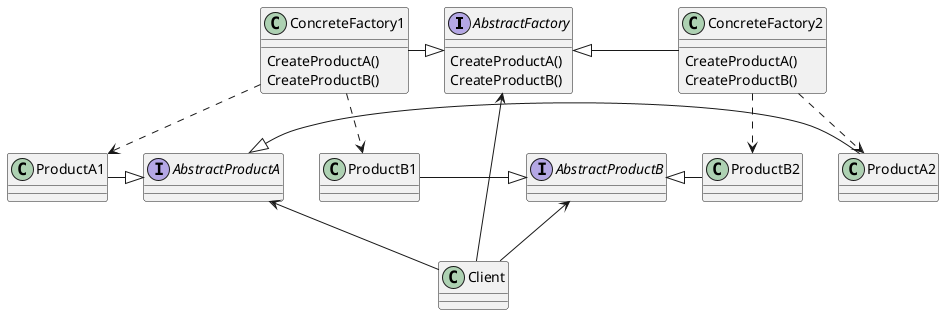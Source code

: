 @startuml
interface AbstractFactory {
        CreateProductA()
        CreateProductB()
}

ConcreteFactory1 -|> AbstractFactory
ConcreteFactory1 : CreateProductA()
ConcreteFactory1 : CreateProductB()
AbstractFactory <|- ConcreteFactory2
ConcreteFactory2 : CreateProductA()
ConcreteFactory2 : CreateProductB()

interface AbstractProductA
ProductA1 -|> AbstractProductA
AbstractProductA <|- ProductA2

interface AbstractProductB
ProductB1 -|> AbstractProductB
AbstractProductB <|- ProductB2

ConcreteFactory1..>ProductA1
ConcreteFactory1..>ProductB1

ConcreteFactory2..>ProductA2
ConcreteFactory2..>ProductB2

AbstractFactory <-- Client
AbstractProductA <-- Client
AbstractProductB <-- Client
@enduml
